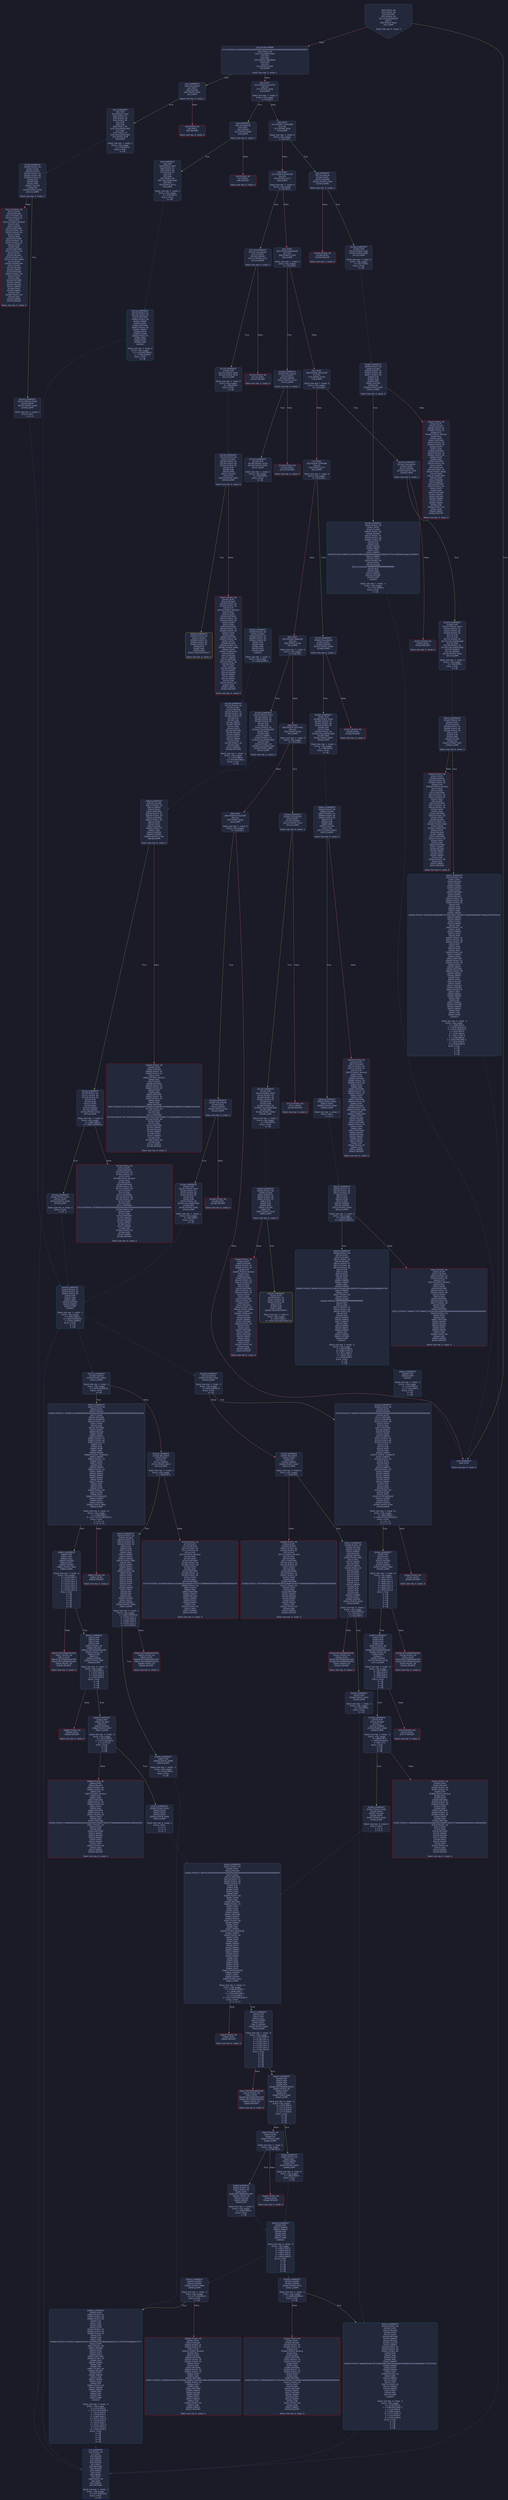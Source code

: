 digraph G {
    node [shape=box, style="filled, rounded", color="#565f89", fontcolor="#c0caf5", fontname="Helvetica", fillcolor="#24283b"];
    edge [color="#414868", fontcolor="#c0caf5", fontname="Helvetica"];
    bgcolor="#1a1b26";
    0 [ label = "[00] PUSH1 80
[02] PUSH1 40
[04] MSTORE
[05] PUSH1 04
[07] CALLDATASIZE
[08] LT
[09] PUSH2 00a3
[0c] JUMPI

Stack size req: 0, sizeΔ: 0
" shape = invhouse]
    1 [ label = "[0d] PUSH4 ffffffff
[12] PUSH29 0100000000000000000000000000000000000000000000000000000000
[30] PUSH1 00
[32] CALLDATALOAD
[33] DIV
[34] AND
[35] PUSH4 38e4f064
[3a] DUP2
[3b] EQ
[3c] PUSH2 00a5
[3f] JUMPI

Stack size req: 0, sizeΔ: 1
"]
    2 [ label = "[40] DUP1
[41] PUSH4 61acdf70
[46] EQ
[47] PUSH2 00dd
[4a] JUMPI

Stack size req: 1, sizeΔ: 0
Entry->Op usage:
	0->70:EQ:1
"]
    3 [ label = "[4b] DUP1
[4c] PUSH4 715018a6
[51] EQ
[52] PUSH2 00fe
[55] JUMPI

Stack size req: 1, sizeΔ: 0
Entry->Op usage:
	0->81:EQ:1
"]
    4 [ label = "[56] DUP1
[57] PUSH4 83197ef0
[5c] EQ
[5d] PUSH2 0113
[60] JUMPI

Stack size req: 1, sizeΔ: 0
Entry->Op usage:
	0->92:EQ:1
"]
    5 [ label = "[61] DUP1
[62] PUSH4 8da5cb5b
[67] EQ
[68] PUSH2 0128
[6b] JUMPI

Stack size req: 1, sizeΔ: 0
Entry->Op usage:
	0->103:EQ:1
"]
    6 [ label = "[6c] DUP1
[6d] PUSH4 df5c8338
[72] EQ
[73] PUSH2 0159
[76] JUMPI

Stack size req: 1, sizeΔ: 0
Entry->Op usage:
	0->114:EQ:1
"]
    7 [ label = "[77] DUP1
[78] PUSH4 f2fde38b
[7d] EQ
[7e] PUSH2 017f
[81] JUMPI

Stack size req: 1, sizeΔ: 0
Entry->Op usage:
	0->125:EQ:1
"]
    8 [ label = "[82] DUP1
[83] PUSH4 f46e62f0
[88] EQ
[89] PUSH2 01a0
[8c] JUMPI

Stack size req: 1, sizeΔ: 0
Entry->Op usage:
	0->136:EQ:1
"]
    9 [ label = "[8d] DUP1
[8e] PUSH4 f5074f41
[93] EQ
[94] PUSH2 01bd
[97] JUMPI

Stack size req: 1, sizeΔ: 0
Entry->Op usage:
	0->147:EQ:1
"]
    10 [ label = "[98] DUP1
[99] PUSH4 f70a2508
[9e] EQ
[9f] PUSH2 01de
[a2] JUMPI

Stack size req: 1, sizeΔ: 0
Entry->Op usage:
	0->158:EQ:1
"]
    11 [ label = "[a3] JUMPDEST
[a4] STOP

Stack size req: 0, sizeΔ: 0
" color = "darkblue"]
    12 [ label = "[a5] JUMPDEST
[a6] CALLVALUE
[a7] DUP1
[a8] ISZERO
[a9] PUSH2 00b1
[ac] JUMPI

Stack size req: 0, sizeΔ: 1
"]
    13 [ label = "[ad] PUSH1 00
[af] DUP1
[b0] REVERT

Stack size req: 0, sizeΔ: 0
" color = "red"]
    14 [ label = "[b1] JUMPDEST
[b2] POP
[b3] PUSH2 00c9
[b6] PUSH1 01
[b8] PUSH1 a0
[ba] PUSH1 02
[bc] EXP
[bd] SUB
[be] PUSH1 04
[c0] CALLDATALOAD
[c1] AND
[c2] PUSH1 24
[c4] CALLDATALOAD
[c5] PUSH2 01ff
[c8] JUMP

Stack size req: 1, sizeΔ: 2
Entry->Op usage:
	0->178:POP:0
Entry->Exit:
	0->😵
"]
    15 [ label = "[c9] JUMPDEST
[ca] PUSH1 40
[cc] DUP1
[cd] MLOAD
[ce] SWAP2
[cf] ISZERO
[d0] ISZERO
[d1] DUP3
[d2] MSTORE
[d3] MLOAD
[d4] SWAP1
[d5] DUP2
[d6] SWAP1
[d7] SUB
[d8] PUSH1 20
[da] ADD
[db] SWAP1
[dc] RETURN

Stack size req: 1, sizeΔ: -1
Entry->Op usage:
	0->207:ISZERO:0
Entry->Exit:
	0->😵
" color = "darkblue"]
    16 [ label = "[dd] JUMPDEST
[de] CALLVALUE
[df] DUP1
[e0] ISZERO
[e1] PUSH2 00e9
[e4] JUMPI

Stack size req: 0, sizeΔ: 1
"]
    17 [ label = "[e5] PUSH1 00
[e7] DUP1
[e8] REVERT

Stack size req: 0, sizeΔ: 0
" color = "red"]
    18 [ label = "[e9] JUMPDEST
[ea] POP
[eb] PUSH2 00c9
[ee] PUSH1 01
[f0] PUSH1 a0
[f2] PUSH1 02
[f4] EXP
[f5] SUB
[f6] PUSH1 04
[f8] CALLDATALOAD
[f9] AND
[fa] PUSH2 047a
[fd] JUMP

Stack size req: 1, sizeΔ: 1
Entry->Op usage:
	0->234:POP:0
Entry->Exit:
	0->😵
"]
    19 [ label = "[fe] JUMPDEST
[ff] CALLVALUE
[0100] DUP1
[0101] ISZERO
[0102] PUSH2 010a
[0105] JUMPI

Stack size req: 0, sizeΔ: 1
"]
    20 [ label = "[0106] PUSH1 00
[0108] DUP1
[0109] REVERT

Stack size req: 0, sizeΔ: 0
" color = "red"]
    21 [ label = "[010a] JUMPDEST
[010b] POP
[010c] PUSH2 00a3
[010f] PUSH2 048f
[0112] JUMP

Stack size req: 1, sizeΔ: 0
Entry->Op usage:
	0->267:POP:0
Entry->Exit:
	0->😵
"]
    22 [ label = "[0113] JUMPDEST
[0114] CALLVALUE
[0115] DUP1
[0116] ISZERO
[0117] PUSH2 011f
[011a] JUMPI

Stack size req: 0, sizeΔ: 1
"]
    23 [ label = "[011b] PUSH1 00
[011d] DUP1
[011e] REVERT

Stack size req: 0, sizeΔ: 0
" color = "red"]
    24 [ label = "[011f] JUMPDEST
[0120] POP
[0121] PUSH2 00a3
[0124] PUSH2 0534
[0127] JUMP

Stack size req: 1, sizeΔ: 0
Entry->Op usage:
	0->288:POP:0
Entry->Exit:
	0->😵
"]
    25 [ label = "[0128] JUMPDEST
[0129] CALLVALUE
[012a] DUP1
[012b] ISZERO
[012c] PUSH2 0134
[012f] JUMPI

Stack size req: 0, sizeΔ: 1
"]
    26 [ label = "[0130] PUSH1 00
[0132] DUP1
[0133] REVERT

Stack size req: 0, sizeΔ: 0
" color = "red"]
    27 [ label = "[0134] JUMPDEST
[0135] POP
[0136] PUSH2 013d
[0139] PUSH2 0592
[013c] JUMP

Stack size req: 1, sizeΔ: 0
Entry->Op usage:
	0->309:POP:0
Entry->Exit:
	0->😵
"]
    28 [ label = "[013d] JUMPDEST
[013e] PUSH1 40
[0140] DUP1
[0141] MLOAD
[0142] PUSH1 01
[0144] PUSH1 a0
[0146] PUSH1 02
[0148] EXP
[0149] SUB
[014a] SWAP1
[014b] SWAP3
[014c] AND
[014d] DUP3
[014e] MSTORE
[014f] MLOAD
[0150] SWAP1
[0151] DUP2
[0152] SWAP1
[0153] SUB
[0154] PUSH1 20
[0156] ADD
[0157] SWAP1
[0158] RETURN

Stack size req: 1, sizeΔ: -1
Entry->Op usage:
	0->332:AND:0
	0->334:MSTORE:1
Entry->Exit:
	0->😵
" color = "darkblue"]
    29 [ label = "[0159] JUMPDEST
[015a] CALLVALUE
[015b] DUP1
[015c] ISZERO
[015d] PUSH2 0165
[0160] JUMPI

Stack size req: 0, sizeΔ: 1
"]
    30 [ label = "[0161] PUSH1 00
[0163] DUP1
[0164] REVERT

Stack size req: 0, sizeΔ: 0
" color = "red"]
    31 [ label = "[0165] JUMPDEST
[0166] POP
[0167] PUSH2 00c9
[016a] PUSH1 01
[016c] PUSH1 a0
[016e] PUSH1 02
[0170] EXP
[0171] SUB
[0172] PUSH1 04
[0174] CALLDATALOAD
[0175] AND
[0176] PUSH1 24
[0178] CALLDATALOAD
[0179] ISZERO
[017a] ISZERO
[017b] PUSH2 05a1
[017e] JUMP

Stack size req: 1, sizeΔ: 2
Entry->Op usage:
	0->358:POP:0
Entry->Exit:
	0->😵
"]
    32 [ label = "[017f] JUMPDEST
[0180] CALLVALUE
[0181] DUP1
[0182] ISZERO
[0183] PUSH2 018b
[0186] JUMPI

Stack size req: 0, sizeΔ: 1
"]
    33 [ label = "[0187] PUSH1 00
[0189] DUP1
[018a] REVERT

Stack size req: 0, sizeΔ: 0
" color = "red"]
    34 [ label = "[018b] JUMPDEST
[018c] POP
[018d] PUSH2 00a3
[0190] PUSH1 01
[0192] PUSH1 a0
[0194] PUSH1 02
[0196] EXP
[0197] SUB
[0198] PUSH1 04
[019a] CALLDATALOAD
[019b] AND
[019c] PUSH2 0663
[019f] JUMP

Stack size req: 1, sizeΔ: 1
Entry->Op usage:
	0->396:POP:0
Entry->Exit:
	0->😵
"]
    35 [ label = "[01a0] JUMPDEST
[01a1] PUSH2 00c9
[01a4] PUSH1 01
[01a6] PUSH1 a0
[01a8] PUSH1 02
[01aa] EXP
[01ab] SUB
[01ac] PUSH1 04
[01ae] CALLDATALOAD
[01af] DUP2
[01b0] AND
[01b1] SWAP1
[01b2] PUSH1 24
[01b4] CALLDATALOAD
[01b5] AND
[01b6] PUSH1 44
[01b8] CALLDATALOAD
[01b9] PUSH2 06bf
[01bc] JUMP

Stack size req: 0, sizeΔ: 4
"]
    36 [ label = "[01bd] JUMPDEST
[01be] CALLVALUE
[01bf] DUP1
[01c0] ISZERO
[01c1] PUSH2 01c9
[01c4] JUMPI

Stack size req: 0, sizeΔ: 1
"]
    37 [ label = "[01c5] PUSH1 00
[01c7] DUP1
[01c8] REVERT

Stack size req: 0, sizeΔ: 0
" color = "red"]
    38 [ label = "[01c9] JUMPDEST
[01ca] POP
[01cb] PUSH2 00a3
[01ce] PUSH1 01
[01d0] PUSH1 a0
[01d2] PUSH1 02
[01d4] EXP
[01d5] SUB
[01d6] PUSH1 04
[01d8] CALLDATALOAD
[01d9] AND
[01da] PUSH2 09ed
[01dd] JUMP

Stack size req: 1, sizeΔ: 1
Entry->Op usage:
	0->458:POP:0
Entry->Exit:
	0->😵
"]
    39 [ label = "[01de] JUMPDEST
[01df] CALLVALUE
[01e0] DUP1
[01e1] ISZERO
[01e2] PUSH2 01ea
[01e5] JUMPI

Stack size req: 0, sizeΔ: 1
"]
    40 [ label = "[01e6] PUSH1 00
[01e8] DUP1
[01e9] REVERT

Stack size req: 0, sizeΔ: 0
" color = "red"]
    41 [ label = "[01ea] JUMPDEST
[01eb] POP
[01ec] PUSH2 00c9
[01ef] PUSH1 01
[01f1] PUSH1 a0
[01f3] PUSH1 02
[01f5] EXP
[01f6] SUB
[01f7] PUSH1 04
[01f9] CALLDATALOAD
[01fa] AND
[01fb] PUSH2 0a49
[01fe] JUMP

Stack size req: 1, sizeΔ: 1
Entry->Op usage:
	0->491:POP:0
Entry->Exit:
	0->😵
"]
    42 [ label = "[01ff] JUMPDEST
[0200] PUSH1 00
[0202] DUP1
[0203] SLOAD
[0204] PUSH1 01
[0206] PUSH1 a0
[0208] PUSH1 02
[020a] EXP
[020b] SUB
[020c] AND
[020d] CALLER
[020e] EQ
[020f] PUSH2 0250
[0212] JUMPI

Stack size req: 0, sizeΔ: 1
"]
    43 [ label = "[0213] PUSH1 40
[0215] DUP1
[0216] MLOAD
[0217] PUSH1 e5
[0219] PUSH1 02
[021b] EXP
[021c] PUSH3 461bcd
[0220] MUL
[0221] DUP2
[0222] MSTORE
[0223] PUSH1 20
[0225] PUSH1 04
[0227] DUP3
[0228] ADD
[0229] MSTORE
[022a] PUSH1 14
[022c] PUSH1 24
[022e] DUP3
[022f] ADD
[0230] MSTORE
[0231] PUSH1 00
[0233] DUP1
[0234] MLOAD
[0235] PUSH1 20
[0237] PUSH2 0bd6
[023a] DUP4
[023b] CODECOPY
[023c] DUP2
[023d] MLOAD
[023e] SWAP2
[023f] MSTORE
[0240] PUSH1 44
[0242] DUP3
[0243] ADD
[0244] MSTORE
[0245] SWAP1
[0246] MLOAD
[0247] SWAP1
[0248] DUP2
[0249] SWAP1
[024a] SUB
[024b] PUSH1 64
[024d] ADD
[024e] SWAP1
[024f] REVERT

Stack size req: 0, sizeΔ: 0
" color = "red"]
    44 [ label = "[0250] JUMPDEST
[0251] PUSH2 0259
[0254] DUP4
[0255] PUSH2 0a49
[0258] JUMP

Stack size req: 3, sizeΔ: 2
Entry->Exit:
	2->0, 4
"]
    45 [ label = "[0259] JUMPDEST
[025a] ISZERO
[025b] PUSH2 02ea
[025e] JUMPI

Stack size req: 1, sizeΔ: -1
Entry->Op usage:
	0->602:ISZERO:0
Entry->Exit:
	0->😵
"]
    46 [ label = "[025f] ADDRESS
[0260] BALANCE
[0261] DUP3
[0262] GT
[0263] ISZERO
[0264] PUSH2 02b7
[0267] JUMPI

Stack size req: 2, sizeΔ: 0
Entry->Op usage:
	1->610:GT:0
"]
    47 [ label = "[0268] PUSH1 40
[026a] DUP1
[026b] MLOAD
[026c] PUSH1 e5
[026e] PUSH1 02
[0270] EXP
[0271] PUSH3 461bcd
[0275] MUL
[0276] DUP2
[0277] MSTORE
[0278] PUSH1 20
[027a] PUSH1 04
[027c] DUP3
[027d] ADD
[027e] MSTORE
[027f] PUSH1 1a
[0281] PUSH1 24
[0283] DUP3
[0284] ADD
[0285] MSTORE
[0286] PUSH32 4554482062616c616e6365206e6f742073756666696369656e74000000000000
[02a7] PUSH1 44
[02a9] DUP3
[02aa] ADD
[02ab] MSTORE
[02ac] SWAP1
[02ad] MLOAD
[02ae] SWAP1
[02af] DUP2
[02b0] SWAP1
[02b1] SUB
[02b2] PUSH1 64
[02b4] ADD
[02b5] SWAP1
[02b6] REVERT

Stack size req: 0, sizeΔ: 0
" color = "red"]
    48 [ label = "[02b7] JUMPDEST
[02b8] PUSH1 40
[02ba] MLOAD
[02bb] CALLER
[02bc] SWAP1
[02bd] DUP4
[02be] ISZERO
[02bf] PUSH2 08fc
[02c2] MUL
[02c3] SWAP1
[02c4] DUP5
[02c5] SWAP1
[02c6] PUSH1 00
[02c8] DUP2
[02c9] DUP2
[02ca] DUP2
[02cb] DUP6
[02cc] DUP9
[02cd] DUP9
[02ce] CALL
[02cf] SWAP4
[02d0] POP
[02d1] POP
[02d2] POP
[02d3] POP
[02d4] ISZERO
[02d5] DUP1
[02d6] ISZERO
[02d7] PUSH2 02e4
[02da] JUMPI

Stack size req: 2, sizeΔ: 1
Entry->Op usage:
	1->702:ISZERO:0
	1->718:CALL:2
	1->722:POP:0
"]
    49 [ label = "[02db] RETURNDATASIZE
[02dc] PUSH1 00
[02de] DUP1
[02df] RETURNDATACOPY
[02e0] RETURNDATASIZE
[02e1] PUSH1 00
[02e3] REVERT

Stack size req: 0, sizeΔ: 0
" color = "red"]
    50 [ label = "[02e4] JUMPDEST
[02e5] POP
[02e6] PUSH2 0431
[02e9] JUMP

Stack size req: 1, sizeΔ: -1
Entry->Op usage:
	0->741:POP:0
Entry->Exit:
	0->😵
"]
    51 [ label = "[02ea] JUMPDEST
[02eb] PUSH1 40
[02ed] DUP1
[02ee] MLOAD
[02ef] PUSH32 70a0823100000000000000000000000000000000000000000000000000000000
[0310] DUP2
[0311] MSTORE
[0312] ADDRESS
[0313] PUSH1 04
[0315] DUP3
[0316] ADD
[0317] MSTORE
[0318] SWAP1
[0319] MLOAD
[031a] DUP4
[031b] SWAP2
[031c] PUSH1 01
[031e] PUSH1 a0
[0320] PUSH1 02
[0322] EXP
[0323] SUB
[0324] DUP7
[0325] AND
[0326] SWAP2
[0327] PUSH4 70a08231
[032c] SWAP2
[032d] PUSH1 24
[032f] DUP1
[0330] DUP3
[0331] ADD
[0332] SWAP3
[0333] PUSH1 20
[0335] SWAP3
[0336] SWAP1
[0337] SWAP2
[0338] SWAP1
[0339] DUP3
[033a] SWAP1
[033b] SUB
[033c] ADD
[033d] DUP2
[033e] PUSH1 00
[0340] DUP8
[0341] DUP1
[0342] EXTCODESIZE
[0343] ISZERO
[0344] DUP1
[0345] ISZERO
[0346] PUSH2 034e
[0349] JUMPI

Stack size req: 3, sizeΔ: 11
Entry->Op usage:
	2->805:AND:0
	2->834:EXTCODESIZE:0
Entry->Exit:
	1->10, 12
	2->1, 9, 13
"]
    52 [ label = "[034a] PUSH1 00
[034c] DUP1
[034d] REVERT

Stack size req: 0, sizeΔ: 0
" color = "red"]
    53 [ label = "[034e] JUMPDEST
[034f] POP
[0350] GAS
[0351] CALL
[0352] ISZERO
[0353] DUP1
[0354] ISZERO
[0355] PUSH2 0362
[0358] JUMPI

Stack size req: 7, sizeΔ: -6
Entry->Op usage:
	0->847:POP:0
	1->849:CALL:1
	2->849:CALL:2
	3->849:CALL:3
	4->849:CALL:4
	5->849:CALL:5
	6->849:CALL:6
Entry->Exit:
	0->😵
	1->😵
	2->😵
	3->😵
	4->😵
	5->😵
	6->😵
"]
    54 [ label = "[0359] RETURNDATASIZE
[035a] PUSH1 00
[035c] DUP1
[035d] RETURNDATACOPY
[035e] RETURNDATASIZE
[035f] PUSH1 00
[0361] REVERT

Stack size req: 0, sizeΔ: 0
" color = "red"]
    55 [ label = "[0362] JUMPDEST
[0363] POP
[0364] POP
[0365] POP
[0366] POP
[0367] PUSH1 40
[0369] MLOAD
[036a] RETURNDATASIZE
[036b] PUSH1 20
[036d] DUP2
[036e] LT
[036f] ISZERO
[0370] PUSH2 0378
[0373] JUMPI

Stack size req: 4, sizeΔ: -2
Entry->Op usage:
	0->867:POP:0
	1->868:POP:0
	2->869:POP:0
	3->870:POP:0
Entry->Exit:
	0->😵
	1->😵
	2->😵
	3->😵
"]
    56 [ label = "[0374] PUSH1 00
[0376] DUP1
[0377] REVERT

Stack size req: 0, sizeΔ: 0
" color = "red"]
    57 [ label = "[0378] JUMPDEST
[0379] POP
[037a] MLOAD
[037b] LT
[037c] ISZERO
[037d] PUSH2 03d0
[0380] JUMPI

Stack size req: 3, sizeΔ: -3
Entry->Op usage:
	0->889:POP:0
	1->890:MLOAD:0
	2->891:LT:1
Entry->Exit:
	0->😵
	1->😵
	2->😵
"]
    58 [ label = "[0381] PUSH1 40
[0383] DUP1
[0384] MLOAD
[0385] PUSH1 e5
[0387] PUSH1 02
[0389] EXP
[038a] PUSH3 461bcd
[038e] MUL
[038f] DUP2
[0390] MSTORE
[0391] PUSH1 20
[0393] PUSH1 04
[0395] DUP3
[0396] ADD
[0397] MSTORE
[0398] PUSH1 1c
[039a] PUSH1 24
[039c] DUP3
[039d] ADD
[039e] MSTORE
[039f] PUSH32 546f6b656e2062616c616e6365206e6f742073756666696369656e7400000000
[03c0] PUSH1 44
[03c2] DUP3
[03c3] ADD
[03c4] MSTORE
[03c5] SWAP1
[03c6] MLOAD
[03c7] SWAP1
[03c8] DUP2
[03c9] SWAP1
[03ca] SUB
[03cb] PUSH1 64
[03cd] ADD
[03ce] SWAP1
[03cf] REVERT

Stack size req: 0, sizeΔ: 0
" color = "red"]
    59 [ label = "[03d0] JUMPDEST
[03d1] PUSH2 03db
[03d4] DUP4
[03d5] CALLER
[03d6] DUP5
[03d7] PUSH2 0a56
[03da] JUMP

Stack size req: 3, sizeΔ: 4
Entry->Exit:
	1->0, 5
	2->2, 6
"]
    60 [ label = "[03db] JUMPDEST
[03dc] ISZERO
[03dd] ISZERO
[03de] PUSH2 0431
[03e1] JUMPI

Stack size req: 1, sizeΔ: -1
Entry->Op usage:
	0->988:ISZERO:0
Entry->Exit:
	0->😵
"]
    61 [ label = "[03e2] PUSH1 40
[03e4] DUP1
[03e5] MLOAD
[03e6] PUSH1 e5
[03e8] PUSH1 02
[03ea] EXP
[03eb] PUSH3 461bcd
[03ef] MUL
[03f0] DUP2
[03f1] MSTORE
[03f2] PUSH1 20
[03f4] PUSH1 04
[03f6] DUP3
[03f7] ADD
[03f8] MSTORE
[03f9] PUSH1 15
[03fb] PUSH1 24
[03fd] DUP3
[03fe] ADD
[03ff] MSTORE
[0400] PUSH32 546f6b656e207472616e73666572206661696c65640000000000000000000000
[0421] PUSH1 44
[0423] DUP3
[0424] ADD
[0425] MSTORE
[0426] SWAP1
[0427] MLOAD
[0428] SWAP1
[0429] DUP2
[042a] SWAP1
[042b] SUB
[042c] PUSH1 64
[042e] ADD
[042f] SWAP1
[0430] REVERT

Stack size req: 0, sizeΔ: 0
" color = "red"]
    62 [ label = "[0431] JUMPDEST
[0432] PUSH1 40
[0434] DUP1
[0435] MLOAD
[0436] DUP4
[0437] DUP2
[0438] MSTORE
[0439] SWAP1
[043a] MLOAD
[043b] CALLER
[043c] SWAP2
[043d] PUSH1 01
[043f] PUSH1 a0
[0441] PUSH1 02
[0443] EXP
[0444] SUB
[0445] DUP7
[0446] AND
[0447] SWAP2
[0448] PUSH32 9eee58f2a65397b5d83268766f2ef5bcdae50480bdc3e350b0e0b81732555a39
[0469] SWAP2
[046a] DUP2
[046b] SWAP1
[046c] SUB
[046d] PUSH1 20
[046f] ADD
[0470] SWAP1
[0471] LOG3
[0472] POP
[0473] PUSH1 01
[0475] SWAP3
[0476] SWAP2
[0477] POP
[0478] POP
[0479] JUMP
Indirect!

Stack size req: 4, sizeΔ: -3
Entry->Op usage:
	0->1138:POP:0
	1->1080:MSTORE:1
	1->1144:POP:0
	2->1094:AND:0
	2->1137:LOG3:3
	2->1143:POP:0
	3->1145:JUMP:0
Entry->Exit:
	0->😵
	1->😵
	2->😵
	3->😵
" color = "teal"]
    63 [ label = "[047a] JUMPDEST
[047b] PUSH1 01
[047d] PUSH1 20
[047f] MSTORE
[0480] PUSH1 00
[0482] SWAP1
[0483] DUP2
[0484] MSTORE
[0485] PUSH1 40
[0487] SWAP1
[0488] SHA3
[0489] SLOAD
[048a] PUSH1 ff
[048c] AND
[048d] DUP2
[048e] JUMP
Indirect!

Stack size req: 2, sizeΔ: 0
Entry->Op usage:
	0->1156:MSTORE:1
	1->1166:JUMP:0
Entry->Exit:
	0->😵
" color = "teal"]
    64 [ label = "[048f] JUMPDEST
[0490] PUSH1 00
[0492] SLOAD
[0493] PUSH1 01
[0495] PUSH1 a0
[0497] PUSH1 02
[0499] EXP
[049a] SUB
[049b] AND
[049c] CALLER
[049d] EQ
[049e] PUSH2 04df
[04a1] JUMPI

Stack size req: 0, sizeΔ: 0
"]
    65 [ label = "[04a2] PUSH1 40
[04a4] DUP1
[04a5] MLOAD
[04a6] PUSH1 e5
[04a8] PUSH1 02
[04aa] EXP
[04ab] PUSH3 461bcd
[04af] MUL
[04b0] DUP2
[04b1] MSTORE
[04b2] PUSH1 20
[04b4] PUSH1 04
[04b6] DUP3
[04b7] ADD
[04b8] MSTORE
[04b9] PUSH1 14
[04bb] PUSH1 24
[04bd] DUP3
[04be] ADD
[04bf] MSTORE
[04c0] PUSH1 00
[04c2] DUP1
[04c3] MLOAD
[04c4] PUSH1 20
[04c6] PUSH2 0bd6
[04c9] DUP4
[04ca] CODECOPY
[04cb] DUP2
[04cc] MLOAD
[04cd] SWAP2
[04ce] MSTORE
[04cf] PUSH1 44
[04d1] DUP3
[04d2] ADD
[04d3] MSTORE
[04d4] SWAP1
[04d5] MLOAD
[04d6] SWAP1
[04d7] DUP2
[04d8] SWAP1
[04d9] SUB
[04da] PUSH1 64
[04dc] ADD
[04dd] SWAP1
[04de] REVERT

Stack size req: 0, sizeΔ: 0
" color = "red"]
    66 [ label = "[04df] JUMPDEST
[04e0] PUSH1 00
[04e2] DUP1
[04e3] SLOAD
[04e4] PUSH1 40
[04e6] MLOAD
[04e7] PUSH1 01
[04e9] PUSH1 a0
[04eb] PUSH1 02
[04ed] EXP
[04ee] SUB
[04ef] SWAP1
[04f0] SWAP2
[04f1] AND
[04f2] SWAP2
[04f3] PUSH32 f8df31144d9c2f0f6b59d69b8b98abd5459d07f2742c4df920b25aae33c64820
[0514] SWAP2
[0515] LOG2
[0516] PUSH1 00
[0518] DUP1
[0519] SLOAD
[051a] PUSH20 ffffffffffffffffffffffffffffffffffffffff
[052f] NOT
[0530] AND
[0531] SWAP1
[0532] SSTORE
[0533] JUMP
Indirect!

Stack size req: 1, sizeΔ: -1
Entry->Op usage:
	0->1331:JUMP:0
Entry->Exit:
	0->😵
" color = "teal"]
    67 [ label = "[0534] JUMPDEST
[0535] PUSH1 00
[0537] SLOAD
[0538] PUSH1 01
[053a] PUSH1 a0
[053c] PUSH1 02
[053e] EXP
[053f] SUB
[0540] AND
[0541] CALLER
[0542] EQ
[0543] PUSH2 0584
[0546] JUMPI

Stack size req: 0, sizeΔ: 0
"]
    68 [ label = "[0547] PUSH1 40
[0549] DUP1
[054a] MLOAD
[054b] PUSH1 e5
[054d] PUSH1 02
[054f] EXP
[0550] PUSH3 461bcd
[0554] MUL
[0555] DUP2
[0556] MSTORE
[0557] PUSH1 20
[0559] PUSH1 04
[055b] DUP3
[055c] ADD
[055d] MSTORE
[055e] PUSH1 14
[0560] PUSH1 24
[0562] DUP3
[0563] ADD
[0564] MSTORE
[0565] PUSH1 00
[0567] DUP1
[0568] MLOAD
[0569] PUSH1 20
[056b] PUSH2 0bd6
[056e] DUP4
[056f] CODECOPY
[0570] DUP2
[0571] MLOAD
[0572] SWAP2
[0573] MSTORE
[0574] PUSH1 44
[0576] DUP3
[0577] ADD
[0578] MSTORE
[0579] SWAP1
[057a] MLOAD
[057b] SWAP1
[057c] DUP2
[057d] SWAP1
[057e] SUB
[057f] PUSH1 64
[0581] ADD
[0582] SWAP1
[0583] REVERT

Stack size req: 0, sizeΔ: 0
" color = "red"]
    69 [ label = "[0584] JUMPDEST
[0585] PUSH1 00
[0587] SLOAD
[0588] PUSH1 01
[058a] PUSH1 a0
[058c] PUSH1 02
[058e] EXP
[058f] SUB
[0590] AND
[0591] SELFDESTRUCT

Stack size req: 0, sizeΔ: 0
" color = "gold"]
    70 [ label = "[0592] JUMPDEST
[0593] PUSH1 00
[0595] SLOAD
[0596] PUSH1 01
[0598] PUSH1 a0
[059a] PUSH1 02
[059c] EXP
[059d] SUB
[059e] AND
[059f] DUP2
[05a0] JUMP
Indirect!

Stack size req: 1, sizeΔ: 1
Entry->Op usage:
	0->1440:JUMP:0
" color = "teal"]
    71 [ label = "[05a1] JUMPDEST
[05a2] PUSH1 00
[05a4] DUP1
[05a5] SLOAD
[05a6] PUSH1 01
[05a8] PUSH1 a0
[05aa] PUSH1 02
[05ac] EXP
[05ad] SUB
[05ae] AND
[05af] CALLER
[05b0] EQ
[05b1] PUSH2 05f2
[05b4] JUMPI

Stack size req: 0, sizeΔ: 1
"]
    72 [ label = "[05b5] PUSH1 40
[05b7] DUP1
[05b8] MLOAD
[05b9] PUSH1 e5
[05bb] PUSH1 02
[05bd] EXP
[05be] PUSH3 461bcd
[05c2] MUL
[05c3] DUP2
[05c4] MSTORE
[05c5] PUSH1 20
[05c7] PUSH1 04
[05c9] DUP3
[05ca] ADD
[05cb] MSTORE
[05cc] PUSH1 14
[05ce] PUSH1 24
[05d0] DUP3
[05d1] ADD
[05d2] MSTORE
[05d3] PUSH1 00
[05d5] DUP1
[05d6] MLOAD
[05d7] PUSH1 20
[05d9] PUSH2 0bd6
[05dc] DUP4
[05dd] CODECOPY
[05de] DUP2
[05df] MLOAD
[05e0] SWAP2
[05e1] MSTORE
[05e2] PUSH1 44
[05e4] DUP3
[05e5] ADD
[05e6] MSTORE
[05e7] SWAP1
[05e8] MLOAD
[05e9] SWAP1
[05ea] DUP2
[05eb] SWAP1
[05ec] SUB
[05ed] PUSH1 64
[05ef] ADD
[05f0] SWAP1
[05f1] REVERT

Stack size req: 0, sizeΔ: 0
" color = "red"]
    73 [ label = "[05f2] JUMPDEST
[05f3] PUSH1 40
[05f5] DUP1
[05f6] MLOAD
[05f7] DUP4
[05f8] ISZERO
[05f9] ISZERO
[05fa] DUP2
[05fb] MSTORE
[05fc] SWAP1
[05fd] MLOAD
[05fe] PUSH1 01
[0600] PUSH1 a0
[0602] PUSH1 02
[0604] EXP
[0605] SUB
[0606] DUP6
[0607] AND
[0608] SWAP2
[0609] PUSH32 bb30081a0ed5b8b57574d10de11d818e723dd006e844f87c9eab2f3ef44f3f3e
[062a] SWAP2
[062b] SWAP1
[062c] DUP2
[062d] SWAP1
[062e] SUB
[062f] PUSH1 20
[0631] ADD
[0632] SWAP1
[0633] LOG2
[0634] POP
[0635] PUSH1 01
[0637] PUSH1 a0
[0639] PUSH1 02
[063b] EXP
[063c] SUB
[063d] DUP3
[063e] AND
[063f] PUSH1 00
[0641] SWAP1
[0642] DUP2
[0643] MSTORE
[0644] PUSH1 01
[0646] PUSH1 20
[0648] DUP2
[0649] SWAP1
[064a] MSTORE
[064b] PUSH1 40
[064d] SWAP1
[064e] SWAP2
[064f] SHA3
[0650] DUP1
[0651] SLOAD
[0652] DUP4
[0653] ISZERO
[0654] ISZERO
[0655] PUSH1 ff
[0657] NOT
[0658] SWAP1
[0659] SWAP2
[065a] AND
[065b] OR
[065c] SWAP1
[065d] SSTORE
[065e] SWAP3
[065f] SWAP2
[0660] POP
[0661] POP
[0662] JUMP
Indirect!

Stack size req: 4, sizeΔ: -3
Entry->Op usage:
	0->1588:POP:0
	1->1528:ISZERO:0
	1->1619:ISZERO:0
	1->1633:POP:0
	2->1543:AND:0
	2->1587:LOG2:3
	2->1598:AND:0
	2->1603:MSTORE:1
	2->1632:POP:0
	3->1634:JUMP:0
Entry->Exit:
	0->😵
	1->😵
	2->😵
	3->😵
" color = "teal"]
    74 [ label = "[0663] JUMPDEST
[0664] PUSH1 00
[0666] SLOAD
[0667] PUSH1 01
[0669] PUSH1 a0
[066b] PUSH1 02
[066d] EXP
[066e] SUB
[066f] AND
[0670] CALLER
[0671] EQ
[0672] PUSH2 06b3
[0675] JUMPI

Stack size req: 0, sizeΔ: 0
"]
    75 [ label = "[0676] PUSH1 40
[0678] DUP1
[0679] MLOAD
[067a] PUSH1 e5
[067c] PUSH1 02
[067e] EXP
[067f] PUSH3 461bcd
[0683] MUL
[0684] DUP2
[0685] MSTORE
[0686] PUSH1 20
[0688] PUSH1 04
[068a] DUP3
[068b] ADD
[068c] MSTORE
[068d] PUSH1 14
[068f] PUSH1 24
[0691] DUP3
[0692] ADD
[0693] MSTORE
[0694] PUSH1 00
[0696] DUP1
[0697] MLOAD
[0698] PUSH1 20
[069a] PUSH2 0bd6
[069d] DUP4
[069e] CODECOPY
[069f] DUP2
[06a0] MLOAD
[06a1] SWAP2
[06a2] MSTORE
[06a3] PUSH1 44
[06a5] DUP3
[06a6] ADD
[06a7] MSTORE
[06a8] SWAP1
[06a9] MLOAD
[06aa] SWAP1
[06ab] DUP2
[06ac] SWAP1
[06ad] SUB
[06ae] PUSH1 64
[06b0] ADD
[06b1] SWAP1
[06b2] REVERT

Stack size req: 0, sizeΔ: 0
" color = "red"]
    76 [ label = "[06b3] JUMPDEST
[06b4] PUSH2 06bc
[06b7] DUP2
[06b8] PUSH2 0b0d
[06bb] JUMP

Stack size req: 1, sizeΔ: 2
Entry->Exit:
	0->0, 2
"]
    77 [ label = "[06bc] JUMPDEST
[06bd] POP
[06be] JUMP
Indirect!

Stack size req: 2, sizeΔ: -2
Entry->Op usage:
	0->1725:POP:0
	1->1726:JUMP:0
Entry->Exit:
	0->😵
	1->😵
" color = "teal"]
    78 [ label = "[06bf] JUMPDEST
[06c0] CALLER
[06c1] PUSH1 00
[06c3] SWAP1
[06c4] DUP2
[06c5] MSTORE
[06c6] PUSH1 01
[06c8] PUSH1 20
[06ca] MSTORE
[06cb] PUSH1 40
[06cd] DUP2
[06ce] SHA3
[06cf] SLOAD
[06d0] PUSH1 ff
[06d2] AND
[06d3] ISZERO
[06d4] ISZERO
[06d5] PUSH2 074e
[06d8] JUMPI

Stack size req: 0, sizeΔ: 1
"]
    79 [ label = "[06d9] PUSH1 40
[06db] DUP1
[06dc] MLOAD
[06dd] PUSH1 e5
[06df] PUSH1 02
[06e1] EXP
[06e2] PUSH3 461bcd
[06e6] MUL
[06e7] DUP2
[06e8] MSTORE
[06e9] PUSH1 20
[06eb] PUSH1 04
[06ed] DUP3
[06ee] ADD
[06ef] MSTORE
[06f0] PUSH1 3d
[06f2] PUSH1 24
[06f4] DUP3
[06f5] ADD
[06f6] MSTORE
[06f7] PUSH32 6d73672e73656e646572206973206e6f74206f6e65206f662074686520616c6c
[0718] PUSH1 44
[071a] DUP3
[071b] ADD
[071c] MSTORE
[071d] PUSH32 6f77656420546f6b656e5377617020736d61727420636f6e7472616374000000
[073e] PUSH1 64
[0740] DUP3
[0741] ADD
[0742] MSTORE
[0743] SWAP1
[0744] MLOAD
[0745] SWAP1
[0746] DUP2
[0747] SWAP1
[0748] SUB
[0749] PUSH1 84
[074b] ADD
[074c] SWAP1
[074d] REVERT

Stack size req: 0, sizeΔ: 0
" color = "red"]
    80 [ label = "[074e] JUMPDEST
[074f] PUSH1 01
[0751] PUSH1 a0
[0753] PUSH1 02
[0755] EXP
[0756] SUB
[0757] DUP4
[0758] AND
[0759] ISZERO
[075a] ISZERO
[075b] PUSH2 07ae
[075e] JUMPI

Stack size req: 3, sizeΔ: 0
Entry->Op usage:
	2->1880:AND:0
	2->1881:ISZERO:0
"]
    81 [ label = "[075f] PUSH1 40
[0761] DUP1
[0762] MLOAD
[0763] PUSH1 e5
[0765] PUSH1 02
[0767] EXP
[0768] PUSH3 461bcd
[076c] MUL
[076d] DUP2
[076e] MSTORE
[076f] PUSH1 20
[0771] PUSH1 04
[0773] DUP3
[0774] ADD
[0775] MSTORE
[0776] PUSH1 08
[0778] PUSH1 24
[077a] DUP3
[077b] ADD
[077c] MSTORE
[077d] PUSH32 5f746f203d3d2030000000000000000000000000000000000000000000000000
[079e] PUSH1 44
[07a0] DUP3
[07a1] ADD
[07a2] MSTORE
[07a3] SWAP1
[07a4] MLOAD
[07a5] SWAP1
[07a6] DUP2
[07a7] SWAP1
[07a8] SUB
[07a9] PUSH1 64
[07ab] ADD
[07ac] SWAP1
[07ad] REVERT

Stack size req: 0, sizeΔ: 0
" color = "red"]
    82 [ label = "[07ae] JUMPDEST
[07af] PUSH2 07b7
[07b2] DUP5
[07b3] PUSH2 0a49
[07b6] JUMP

Stack size req: 4, sizeΔ: 2
Entry->Exit:
	3->0, 5
"]
    83 [ label = "[07b7] JUMPDEST
[07b8] ISZERO
[07b9] PUSH2 0851
[07bc] JUMPI

Stack size req: 1, sizeΔ: -1
Entry->Op usage:
	0->1976:ISZERO:0
Entry->Exit:
	0->😵
"]
    84 [ label = "[07bd] ADDRESS
[07be] BALANCE
[07bf] DUP3
[07c0] GT
[07c1] ISZERO
[07c2] PUSH2 0815
[07c5] JUMPI

Stack size req: 2, sizeΔ: 0
Entry->Op usage:
	1->1984:GT:0
"]
    85 [ label = "[07c6] PUSH1 40
[07c8] DUP1
[07c9] MLOAD
[07ca] PUSH1 e5
[07cc] PUSH1 02
[07ce] EXP
[07cf] PUSH3 461bcd
[07d3] MUL
[07d4] DUP2
[07d5] MSTORE
[07d6] PUSH1 20
[07d8] PUSH1 04
[07da] DUP3
[07db] ADD
[07dc] MSTORE
[07dd] PUSH1 1a
[07df] PUSH1 24
[07e1] DUP3
[07e2] ADD
[07e3] MSTORE
[07e4] PUSH32 4554482062616c616e6365206e6f742073756666696369656e74000000000000
[0805] PUSH1 44
[0807] DUP3
[0808] ADD
[0809] MSTORE
[080a] SWAP1
[080b] MLOAD
[080c] SWAP1
[080d] DUP2
[080e] SWAP1
[080f] SUB
[0810] PUSH1 64
[0812] ADD
[0813] SWAP1
[0814] REVERT

Stack size req: 0, sizeΔ: 0
" color = "red"]
    86 [ label = "[0815] JUMPDEST
[0816] PUSH1 40
[0818] MLOAD
[0819] PUSH1 01
[081b] PUSH1 a0
[081d] PUSH1 02
[081f] EXP
[0820] SUB
[0821] DUP5
[0822] AND
[0823] SWAP1
[0824] DUP4
[0825] ISZERO
[0826] PUSH2 08fc
[0829] MUL
[082a] SWAP1
[082b] DUP5
[082c] SWAP1
[082d] PUSH1 00
[082f] DUP2
[0830] DUP2
[0831] DUP2
[0832] DUP6
[0833] DUP9
[0834] DUP9
[0835] CALL
[0836] SWAP4
[0837] POP
[0838] POP
[0839] POP
[083a] POP
[083b] ISZERO
[083c] DUP1
[083d] ISZERO
[083e] PUSH2 084b
[0841] JUMPI

Stack size req: 3, sizeΔ: 1
Entry->Op usage:
	1->2085:ISZERO:0
	1->2101:CALL:2
	1->2105:POP:0
	2->2082:AND:0
	2->2101:CALL:1
	2->2103:POP:0
"]
    87 [ label = "[0842] RETURNDATASIZE
[0843] PUSH1 00
[0845] DUP1
[0846] RETURNDATACOPY
[0847] RETURNDATASIZE
[0848] PUSH1 00
[084a] REVERT

Stack size req: 0, sizeΔ: 0
" color = "red"]
    88 [ label = "[084b] JUMPDEST
[084c] POP
[084d] PUSH2 0998
[0850] JUMP

Stack size req: 1, sizeΔ: -1
Entry->Op usage:
	0->2124:POP:0
Entry->Exit:
	0->😵
"]
    89 [ label = "[0851] JUMPDEST
[0852] PUSH1 40
[0854] DUP1
[0855] MLOAD
[0856] PUSH32 70a0823100000000000000000000000000000000000000000000000000000000
[0877] DUP2
[0878] MSTORE
[0879] ADDRESS
[087a] PUSH1 04
[087c] DUP3
[087d] ADD
[087e] MSTORE
[087f] SWAP1
[0880] MLOAD
[0881] DUP4
[0882] SWAP2
[0883] PUSH1 01
[0885] PUSH1 a0
[0887] PUSH1 02
[0889] EXP
[088a] SUB
[088b] DUP8
[088c] AND
[088d] SWAP2
[088e] PUSH4 70a08231
[0893] SWAP2
[0894] PUSH1 24
[0896] DUP1
[0897] DUP3
[0898] ADD
[0899] SWAP3
[089a] PUSH1 20
[089c] SWAP3
[089d] SWAP1
[089e] SWAP2
[089f] SWAP1
[08a0] DUP3
[08a1] SWAP1
[08a2] SUB
[08a3] ADD
[08a4] DUP2
[08a5] PUSH1 00
[08a7] DUP8
[08a8] DUP1
[08a9] EXTCODESIZE
[08aa] ISZERO
[08ab] DUP1
[08ac] ISZERO
[08ad] PUSH2 08b5
[08b0] JUMPI

Stack size req: 4, sizeΔ: 11
Entry->Op usage:
	3->2188:AND:0
	3->2217:EXTCODESIZE:0
Entry->Exit:
	1->10, 12
	3->1, 9, 14
"]
    90 [ label = "[08b1] PUSH1 00
[08b3] DUP1
[08b4] REVERT

Stack size req: 0, sizeΔ: 0
" color = "red"]
    91 [ label = "[08b5] JUMPDEST
[08b6] POP
[08b7] GAS
[08b8] CALL
[08b9] ISZERO
[08ba] DUP1
[08bb] ISZERO
[08bc] PUSH2 08c9
[08bf] JUMPI

Stack size req: 7, sizeΔ: -6
Entry->Op usage:
	0->2230:POP:0
	1->2232:CALL:1
	2->2232:CALL:2
	3->2232:CALL:3
	4->2232:CALL:4
	5->2232:CALL:5
	6->2232:CALL:6
Entry->Exit:
	0->😵
	1->😵
	2->😵
	3->😵
	4->😵
	5->😵
	6->😵
"]
    92 [ label = "[08c0] RETURNDATASIZE
[08c1] PUSH1 00
[08c3] DUP1
[08c4] RETURNDATACOPY
[08c5] RETURNDATASIZE
[08c6] PUSH1 00
[08c8] REVERT

Stack size req: 0, sizeΔ: 0
" color = "red"]
    93 [ label = "[08c9] JUMPDEST
[08ca] POP
[08cb] POP
[08cc] POP
[08cd] POP
[08ce] PUSH1 40
[08d0] MLOAD
[08d1] RETURNDATASIZE
[08d2] PUSH1 20
[08d4] DUP2
[08d5] LT
[08d6] ISZERO
[08d7] PUSH2 08df
[08da] JUMPI

Stack size req: 4, sizeΔ: -2
Entry->Op usage:
	0->2250:POP:0
	1->2251:POP:0
	2->2252:POP:0
	3->2253:POP:0
Entry->Exit:
	0->😵
	1->😵
	2->😵
	3->😵
"]
    94 [ label = "[08db] PUSH1 00
[08dd] DUP1
[08de] REVERT

Stack size req: 0, sizeΔ: 0
" color = "red"]
    95 [ label = "[08df] JUMPDEST
[08e0] POP
[08e1] MLOAD
[08e2] LT
[08e3] ISZERO
[08e4] PUSH2 0937
[08e7] JUMPI

Stack size req: 3, sizeΔ: -3
Entry->Op usage:
	0->2272:POP:0
	1->2273:MLOAD:0
	2->2274:LT:1
Entry->Exit:
	0->😵
	1->😵
	2->😵
"]
    96 [ label = "[08e8] PUSH1 40
[08ea] DUP1
[08eb] MLOAD
[08ec] PUSH1 e5
[08ee] PUSH1 02
[08f0] EXP
[08f1] PUSH3 461bcd
[08f5] MUL
[08f6] DUP2
[08f7] MSTORE
[08f8] PUSH1 20
[08fa] PUSH1 04
[08fc] DUP3
[08fd] ADD
[08fe] MSTORE
[08ff] PUSH1 1c
[0901] PUSH1 24
[0903] DUP3
[0904] ADD
[0905] MSTORE
[0906] PUSH32 546f6b656e2062616c616e6365206e6f742073756666696369656e7400000000
[0927] PUSH1 44
[0929] DUP3
[092a] ADD
[092b] MSTORE
[092c] SWAP1
[092d] MLOAD
[092e] SWAP1
[092f] DUP2
[0930] SWAP1
[0931] SUB
[0932] PUSH1 64
[0934] ADD
[0935] SWAP1
[0936] REVERT

Stack size req: 0, sizeΔ: 0
" color = "red"]
    97 [ label = "[0937] JUMPDEST
[0938] PUSH2 0942
[093b] DUP5
[093c] DUP5
[093d] DUP5
[093e] PUSH2 0a56
[0941] JUMP

Stack size req: 4, sizeΔ: 4
Entry->Exit:
	1->0, 5
	2->1, 6
	3->2, 7
"]
    98 [ label = "[0942] JUMPDEST
[0943] ISZERO
[0944] ISZERO
[0945] PUSH2 0998
[0948] JUMPI

Stack size req: 1, sizeΔ: -1
Entry->Op usage:
	0->2371:ISZERO:0
Entry->Exit:
	0->😵
"]
    99 [ label = "[0949] PUSH1 40
[094b] DUP1
[094c] MLOAD
[094d] PUSH1 e5
[094f] PUSH1 02
[0951] EXP
[0952] PUSH3 461bcd
[0956] MUL
[0957] DUP2
[0958] MSTORE
[0959] PUSH1 20
[095b] PUSH1 04
[095d] DUP3
[095e] ADD
[095f] MSTORE
[0960] PUSH1 15
[0962] PUSH1 24
[0964] DUP3
[0965] ADD
[0966] MSTORE
[0967] PUSH32 546f6b656e207472616e73666572206661696c65640000000000000000000000
[0988] PUSH1 44
[098a] DUP3
[098b] ADD
[098c] MSTORE
[098d] SWAP1
[098e] MLOAD
[098f] SWAP1
[0990] DUP2
[0991] SWAP1
[0992] SUB
[0993] PUSH1 64
[0995] ADD
[0996] SWAP1
[0997] REVERT

Stack size req: 0, sizeΔ: 0
" color = "red"]
    100 [ label = "[0998] JUMPDEST
[0999] DUP3
[099a] PUSH1 01
[099c] PUSH1 a0
[099e] PUSH1 02
[09a0] EXP
[09a1] SUB
[09a2] AND
[09a3] DUP5
[09a4] PUSH1 01
[09a6] PUSH1 a0
[09a8] PUSH1 02
[09aa] EXP
[09ab] SUB
[09ac] AND
[09ad] PUSH32 bf74501c3ae032b3e21c87ef8918787f8eabeeb62dc12152070f52fd8d443775
[09ce] DUP5
[09cf] PUSH1 40
[09d1] MLOAD
[09d2] DUP1
[09d3] DUP3
[09d4] DUP2
[09d5] MSTORE
[09d6] PUSH1 20
[09d8] ADD
[09d9] SWAP2
[09da] POP
[09db] POP
[09dc] PUSH1 40
[09de] MLOAD
[09df] DUP1
[09e0] SWAP2
[09e1] SUB
[09e2] SWAP1
[09e3] LOG3
[09e4] POP
[09e5] PUSH1 01
[09e7] SWAP4
[09e8] SWAP3
[09e9] POP
[09ea] POP
[09eb] POP
[09ec] JUMP
Indirect!

Stack size req: 5, sizeΔ: -4
Entry->Op usage:
	0->2532:POP:0
	1->2517:MSTORE:1
	1->2522:POP:0
	1->2538:POP:0
	2->2466:AND:1
	2->2531:LOG3:4
	2->2539:POP:0
	3->2476:AND:1
	3->2531:LOG3:3
	3->2537:POP:0
	4->2540:JUMP:0
Entry->Exit:
	0->😵
	1->😵
	2->😵
	3->😵
	4->😵
" color = "teal"]
    101 [ label = "[09ed] JUMPDEST
[09ee] PUSH1 00
[09f0] SLOAD
[09f1] PUSH1 01
[09f3] PUSH1 a0
[09f5] PUSH1 02
[09f7] EXP
[09f8] SUB
[09f9] AND
[09fa] CALLER
[09fb] EQ
[09fc] PUSH2 0a3d
[09ff] JUMPI

Stack size req: 0, sizeΔ: 0
"]
    102 [ label = "[0a00] PUSH1 40
[0a02] DUP1
[0a03] MLOAD
[0a04] PUSH1 e5
[0a06] PUSH1 02
[0a08] EXP
[0a09] PUSH3 461bcd
[0a0d] MUL
[0a0e] DUP2
[0a0f] MSTORE
[0a10] PUSH1 20
[0a12] PUSH1 04
[0a14] DUP3
[0a15] ADD
[0a16] MSTORE
[0a17] PUSH1 14
[0a19] PUSH1 24
[0a1b] DUP3
[0a1c] ADD
[0a1d] MSTORE
[0a1e] PUSH1 00
[0a20] DUP1
[0a21] MLOAD
[0a22] PUSH1 20
[0a24] PUSH2 0bd6
[0a27] DUP4
[0a28] CODECOPY
[0a29] DUP2
[0a2a] MLOAD
[0a2b] SWAP2
[0a2c] MSTORE
[0a2d] PUSH1 44
[0a2f] DUP3
[0a30] ADD
[0a31] MSTORE
[0a32] SWAP1
[0a33] MLOAD
[0a34] SWAP1
[0a35] DUP2
[0a36] SWAP1
[0a37] SUB
[0a38] PUSH1 64
[0a3a] ADD
[0a3b] SWAP1
[0a3c] REVERT

Stack size req: 0, sizeΔ: 0
" color = "red"]
    103 [ label = "[0a3d] JUMPDEST
[0a3e] DUP1
[0a3f] PUSH1 01
[0a41] PUSH1 a0
[0a43] PUSH1 02
[0a45] EXP
[0a46] SUB
[0a47] AND
[0a48] SELFDESTRUCT

Stack size req: 1, sizeΔ: 0
Entry->Op usage:
	0->2631:AND:1
	0->2632:SELFDESTRUCT:0
" color = "gold"]
    104 [ label = "[0a49] JUMPDEST
[0a4a] PUSH1 01
[0a4c] PUSH1 a0
[0a4e] PUSH1 02
[0a50] EXP
[0a51] SUB
[0a52] AND
[0a53] ISZERO
[0a54] SWAP1
[0a55] JUMP
Indirect!

Stack size req: 2, sizeΔ: -1
Entry->Op usage:
	0->2642:AND:1
	0->2643:ISZERO:0
	1->2645:JUMP:0
Entry->Exit:
	0->😵
	1->😵
" color = "teal"]
    105 [ label = "[0a56] JUMPDEST
[0a57] PUSH1 40
[0a59] DUP1
[0a5a] MLOAD
[0a5b] PUSH32 a9059cbb00000000000000000000000000000000000000000000000000000000
[0a7c] DUP2
[0a7d] MSTORE
[0a7e] PUSH1 01
[0a80] PUSH1 a0
[0a82] PUSH1 02
[0a84] EXP
[0a85] SUB
[0a86] DUP5
[0a87] DUP2
[0a88] AND
[0a89] PUSH1 04
[0a8b] DUP4
[0a8c] ADD
[0a8d] MSTORE
[0a8e] PUSH1 24
[0a90] DUP3
[0a91] ADD
[0a92] DUP5
[0a93] SWAP1
[0a94] MSTORE
[0a95] SWAP2
[0a96] MLOAD
[0a97] PUSH1 00
[0a99] SWAP3
[0a9a] DUP7
[0a9b] AND
[0a9c] SWAP2
[0a9d] PUSH4 a9059cbb
[0aa2] SWAP2
[0aa3] PUSH1 44
[0aa5] DUP1
[0aa6] DUP4
[0aa7] ADD
[0aa8] SWAP3
[0aa9] DUP7
[0aaa] SWAP3
[0aab] SWAP2
[0aac] SWAP1
[0aad] DUP3
[0aae] SWAP1
[0aaf] SUB
[0ab0] ADD
[0ab1] DUP2
[0ab2] DUP4
[0ab3] DUP8
[0ab4] DUP1
[0ab5] EXTCODESIZE
[0ab6] ISZERO
[0ab7] DUP1
[0ab8] ISZERO
[0ab9] PUSH2 0ac1
[0abc] JUMPI

Stack size req: 3, sizeΔ: 11
Entry->Op usage:
	0->2708:MSTORE:1
	1->2696:AND:1
	1->2701:MSTORE:1
	2->2715:AND:0
	2->2741:EXTCODESIZE:0
Entry->Exit:
	2->1, 9, 13
"]
    106 [ label = "[0abd] PUSH1 00
[0abf] DUP1
[0ac0] REVERT

Stack size req: 0, sizeΔ: 0
" color = "red"]
    107 [ label = "[0ac1] JUMPDEST
[0ac2] POP
[0ac3] GAS
[0ac4] CALL
[0ac5] ISZERO
[0ac6] DUP1
[0ac7] ISZERO
[0ac8] PUSH2 0ad5
[0acb] JUMPI

Stack size req: 7, sizeΔ: -6
Entry->Op usage:
	0->2754:POP:0
	1->2756:CALL:1
	2->2756:CALL:2
	3->2756:CALL:3
	4->2756:CALL:4
	5->2756:CALL:5
	6->2756:CALL:6
Entry->Exit:
	0->😵
	1->😵
	2->😵
	3->😵
	4->😵
	5->😵
	6->😵
"]
    108 [ label = "[0acc] RETURNDATASIZE
[0acd] PUSH1 00
[0acf] DUP1
[0ad0] RETURNDATACOPY
[0ad1] RETURNDATASIZE
[0ad2] PUSH1 00
[0ad4] REVERT

Stack size req: 0, sizeΔ: 0
" color = "red"]
    109 [ label = "[0ad5] JUMPDEST
[0ad6] POP
[0ad7] POP
[0ad8] POP
[0ad9] POP
[0ada] RETURNDATASIZE
[0adb] PUSH1 00
[0add] DUP2
[0ade] EQ
[0adf] PUSH2 0aef
[0ae2] JUMPI

Stack size req: 4, sizeΔ: -3
Entry->Op usage:
	0->2774:POP:0
	1->2775:POP:0
	2->2776:POP:0
	3->2777:POP:0
Entry->Exit:
	0->😵
	1->😵
	2->😵
	3->😵
"]
    110 [ label = "[0ae3] PUSH1 20
[0ae5] DUP2
[0ae6] EQ
[0ae7] PUSH2 0af9
[0aea] JUMPI

Stack size req: 1, sizeΔ: 0
Entry->Op usage:
	0->2790:EQ:0
"]
    111 [ label = "[0aeb] PUSH1 00
[0aed] DUP1
[0aee] REVERT

Stack size req: 0, sizeΔ: 0
" color = "red"]
    112 [ label = "[0aef] JUMPDEST
[0af0] PUSH1 00
[0af2] NOT
[0af3] SWAP2
[0af4] POP
[0af5] PUSH2 0b05
[0af8] JUMP

Stack size req: 2, sizeΔ: 0
Entry->Op usage:
	1->2804:POP:0
Entry->Exit:
	1->😵
"]
    113 [ label = "[0af9] JUMPDEST
[0afa] PUSH1 20
[0afc] PUSH1 00
[0afe] DUP1
[0aff] RETURNDATACOPY
[0b00] PUSH1 00
[0b02] MLOAD
[0b03] SWAP2
[0b04] POP

Stack size req: 2, sizeΔ: 0
Entry->Op usage:
	1->2820:POP:0
Entry->Exit:
	1->😵
"]
    114 [ label = "[0b05] JUMPDEST
[0b06] POP
[0b07] SWAP4
[0b08] SWAP3
[0b09] POP
[0b0a] POP
[0b0b] POP
[0b0c] JUMP
Indirect!

Stack size req: 6, sizeΔ: -5
Entry->Op usage:
	0->2822:POP:0
	2->2826:POP:0
	3->2827:POP:0
	4->2825:POP:0
	5->2828:JUMP:0
Entry->Exit:
	0->😵
	1->0
	2->😵
	3->😵
	4->😵
	5->😵
" color = "teal"]
    115 [ label = "[0b0d] JUMPDEST
[0b0e] PUSH1 01
[0b10] PUSH1 a0
[0b12] PUSH1 02
[0b14] EXP
[0b15] SUB
[0b16] DUP2
[0b17] AND
[0b18] ISZERO
[0b19] ISZERO
[0b1a] PUSH2 0b6d
[0b1d] JUMPI

Stack size req: 1, sizeΔ: 0
Entry->Op usage:
	0->2839:AND:0
	0->2840:ISZERO:0
"]
    116 [ label = "[0b1e] PUSH1 40
[0b20] DUP1
[0b21] MLOAD
[0b22] PUSH1 e5
[0b24] PUSH1 02
[0b26] EXP
[0b27] PUSH3 461bcd
[0b2b] MUL
[0b2c] DUP2
[0b2d] MSTORE
[0b2e] PUSH1 20
[0b30] PUSH1 04
[0b32] DUP3
[0b33] ADD
[0b34] MSTORE
[0b35] PUSH1 0e
[0b37] PUSH1 24
[0b39] DUP3
[0b3a] ADD
[0b3b] MSTORE
[0b3c] PUSH32 5f6e65774f776e6572203d3d2030000000000000000000000000000000000000
[0b5d] PUSH1 44
[0b5f] DUP3
[0b60] ADD
[0b61] MSTORE
[0b62] SWAP1
[0b63] MLOAD
[0b64] SWAP1
[0b65] DUP2
[0b66] SWAP1
[0b67] SUB
[0b68] PUSH1 64
[0b6a] ADD
[0b6b] SWAP1
[0b6c] REVERT

Stack size req: 0, sizeΔ: 0
" color = "red"]
    117 [ label = "[0b6d] JUMPDEST
[0b6e] PUSH1 00
[0b70] DUP1
[0b71] SLOAD
[0b72] PUSH1 40
[0b74] MLOAD
[0b75] PUSH1 01
[0b77] PUSH1 a0
[0b79] PUSH1 02
[0b7b] EXP
[0b7c] SUB
[0b7d] DUP1
[0b7e] DUP6
[0b7f] AND
[0b80] SWAP4
[0b81] SWAP3
[0b82] AND
[0b83] SWAP2
[0b84] PUSH32 8be0079c531659141344cd1fd0a4f28419497f9722a3daafe3b4186f6b6457e0
[0ba5] SWAP2
[0ba6] LOG3
[0ba7] PUSH1 00
[0ba9] DUP1
[0baa] SLOAD
[0bab] PUSH20 ffffffffffffffffffffffffffffffffffffffff
[0bc0] NOT
[0bc1] AND
[0bc2] PUSH1 01
[0bc4] PUSH1 a0
[0bc6] PUSH1 02
[0bc8] EXP
[0bc9] SUB
[0bca] SWAP3
[0bcb] SWAP1
[0bcc] SWAP3
[0bcd] AND
[0bce] SWAP2
[0bcf] SWAP1
[0bd0] SWAP2
[0bd1] OR
[0bd2] SWAP1
[0bd3] SSTORE
[0bd4] JUMP
Indirect!

Stack size req: 2, sizeΔ: -2
Entry->Op usage:
	0->2943:AND:0
	0->2982:LOG3:4
	0->3021:AND:1
	0->3025:OR:0
	1->3028:JUMP:0
Entry->Exit:
	0->😵
	1->😵
" color = "teal"]
    0 -> 1 [ label = "False" color = "#f7768e"]
    0 -> 11 [ label = "True" color = "#9ece6a"]
    1 -> 2 [ label = "False" color = "#f7768e"]
    1 -> 12 [ label = "True" color = "#9ece6a"]
    2 -> 3 [ label = "False" color = "#f7768e"]
    2 -> 16 [ label = "True" color = "#9ece6a"]
    3 -> 4 [ label = "False" color = "#f7768e"]
    3 -> 19 [ label = "True" color = "#9ece6a"]
    4 -> 5 [ label = "False" color = "#f7768e"]
    4 -> 22 [ label = "True" color = "#9ece6a"]
    5 -> 6 [ label = "False" color = "#f7768e"]
    5 -> 25 [ label = "True" color = "#9ece6a"]
    6 -> 7 [ label = "False" color = "#f7768e"]
    6 -> 29 [ label = "True" color = "#9ece6a"]
    7 -> 8 [ label = "False" color = "#f7768e"]
    7 -> 32 [ label = "True" color = "#9ece6a"]
    8 -> 9 [ label = "False" color = "#f7768e"]
    8 -> 35 [ label = "True" color = "#9ece6a"]
    9 -> 10 [ label = "False" color = "#f7768e"]
    9 -> 36 [ label = "True" color = "#9ece6a"]
    10 -> 11 [ label = "False" color = "#f7768e"]
    10 -> 39 [ label = "True" color = "#9ece6a"]
    12 -> 13 [ label = "False" color = "#f7768e"]
    12 -> 14 [ label = "True" color = "#9ece6a"]
    14 -> 42 [ ]
    16 -> 17 [ label = "False" color = "#f7768e"]
    16 -> 18 [ label = "True" color = "#9ece6a"]
    18 -> 63 [ ]
    19 -> 20 [ label = "False" color = "#f7768e"]
    19 -> 21 [ label = "True" color = "#9ece6a"]
    21 -> 64 [ ]
    22 -> 23 [ label = "False" color = "#f7768e"]
    22 -> 24 [ label = "True" color = "#9ece6a"]
    24 -> 67 [ ]
    25 -> 26 [ label = "False" color = "#f7768e"]
    25 -> 27 [ label = "True" color = "#9ece6a"]
    27 -> 70 [ ]
    29 -> 30 [ label = "False" color = "#f7768e"]
    29 -> 31 [ label = "True" color = "#9ece6a"]
    31 -> 71 [ ]
    32 -> 33 [ label = "False" color = "#f7768e"]
    32 -> 34 [ label = "True" color = "#9ece6a"]
    34 -> 74 [ ]
    35 -> 78 [ ]
    36 -> 37 [ label = "False" color = "#f7768e"]
    36 -> 38 [ label = "True" color = "#9ece6a"]
    38 -> 101 [ ]
    39 -> 40 [ label = "False" color = "#f7768e"]
    39 -> 41 [ label = "True" color = "#9ece6a"]
    41 -> 104 [ ]
    42 -> 43 [ label = "False" color = "#f7768e"]
    42 -> 44 [ label = "True" color = "#9ece6a"]
    44 -> 104 [ ]
    45 -> 46 [ label = "False" color = "#f7768e"]
    45 -> 51 [ label = "True" color = "#9ece6a"]
    46 -> 47 [ label = "False" color = "#f7768e"]
    46 -> 48 [ label = "True" color = "#9ece6a"]
    48 -> 49 [ label = "False" color = "#f7768e"]
    48 -> 50 [ label = "True" color = "#9ece6a"]
    50 -> 62 [ ]
    51 -> 52 [ label = "False" color = "#f7768e"]
    51 -> 53 [ label = "True" color = "#9ece6a"]
    53 -> 54 [ label = "False" color = "#f7768e"]
    53 -> 55 [ label = "True" color = "#9ece6a"]
    55 -> 56 [ label = "False" color = "#f7768e"]
    55 -> 57 [ label = "True" color = "#9ece6a"]
    57 -> 58 [ label = "False" color = "#f7768e"]
    57 -> 59 [ label = "True" color = "#9ece6a"]
    59 -> 105 [ ]
    60 -> 61 [ label = "False" color = "#f7768e"]
    60 -> 62 [ label = "True" color = "#9ece6a"]
    64 -> 65 [ label = "False" color = "#f7768e"]
    64 -> 66 [ label = "True" color = "#9ece6a"]
    67 -> 68 [ label = "False" color = "#f7768e"]
    67 -> 69 [ label = "True" color = "#9ece6a"]
    71 -> 72 [ label = "False" color = "#f7768e"]
    71 -> 73 [ label = "True" color = "#9ece6a"]
    74 -> 75 [ label = "False" color = "#f7768e"]
    74 -> 76 [ label = "True" color = "#9ece6a"]
    76 -> 115 [ ]
    78 -> 79 [ label = "False" color = "#f7768e"]
    78 -> 80 [ label = "True" color = "#9ece6a"]
    80 -> 81 [ label = "False" color = "#f7768e"]
    80 -> 82 [ label = "True" color = "#9ece6a"]
    82 -> 104 [ ]
    83 -> 84 [ label = "False" color = "#f7768e"]
    83 -> 89 [ label = "True" color = "#9ece6a"]
    84 -> 85 [ label = "False" color = "#f7768e"]
    84 -> 86 [ label = "True" color = "#9ece6a"]
    86 -> 87 [ label = "False" color = "#f7768e"]
    86 -> 88 [ label = "True" color = "#9ece6a"]
    88 -> 100 [ ]
    89 -> 90 [ label = "False" color = "#f7768e"]
    89 -> 91 [ label = "True" color = "#9ece6a"]
    91 -> 92 [ label = "False" color = "#f7768e"]
    91 -> 93 [ label = "True" color = "#9ece6a"]
    93 -> 94 [ label = "False" color = "#f7768e"]
    93 -> 95 [ label = "True" color = "#9ece6a"]
    95 -> 96 [ label = "False" color = "#f7768e"]
    95 -> 97 [ label = "True" color = "#9ece6a"]
    97 -> 105 [ ]
    98 -> 99 [ label = "False" color = "#f7768e"]
    98 -> 100 [ label = "True" color = "#9ece6a"]
    101 -> 102 [ label = "False" color = "#f7768e"]
    101 -> 103 [ label = "True" color = "#9ece6a"]
    105 -> 106 [ label = "False" color = "#f7768e"]
    105 -> 107 [ label = "True" color = "#9ece6a"]
    107 -> 108 [ label = "False" color = "#f7768e"]
    107 -> 109 [ label = "True" color = "#9ece6a"]
    109 -> 110 [ label = "False" color = "#f7768e"]
    109 -> 112 [ label = "True" color = "#9ece6a"]
    110 -> 111 [ label = "False" color = "#f7768e"]
    110 -> 113 [ label = "True" color = "#9ece6a"]
    112 -> 114 [ ]
    113 -> 114 [ ]
    115 -> 116 [ label = "False" color = "#f7768e"]
    115 -> 117 [ label = "True" color = "#9ece6a"]
    104 -> 45 [ ]
    114 -> 60 [ ]
    62 -> 15 [ ]
    63 -> 15 [ ]
    66 -> 11 [ ]
    70 -> 28 [ ]
    73 -> 15 [ ]
    117 -> 77 [ ]
    77 -> 11 [ ]
    104 -> 83 [ ]
    114 -> 98 [ ]
    100 -> 15 [ ]
    104 -> 15 [ ]

}

